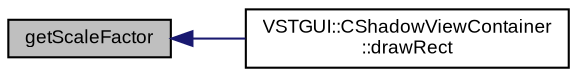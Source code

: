 digraph "getScaleFactor"
{
  bgcolor="transparent";
  edge [fontname="Arial",fontsize="9",labelfontname="Arial",labelfontsize="9"];
  node [fontname="Arial",fontsize="9",shape=record];
  rankdir="LR";
  Node1 [label="getScaleFactor",height=0.2,width=0.4,color="black", fillcolor="grey75", style="filled" fontcolor="black"];
  Node1 -> Node2 [dir="back",color="midnightblue",fontsize="9",style="solid",fontname="Arial"];
  Node2 [label="VSTGUI::CShadowViewContainer\l::drawRect",height=0.2,width=0.4,color="black",URL="$class_v_s_t_g_u_i_1_1_c_shadow_view_container.html#a530199c9ce307c3c7aa37e8f7acd75fb",tooltip="called if the view should draw itself "];
}
